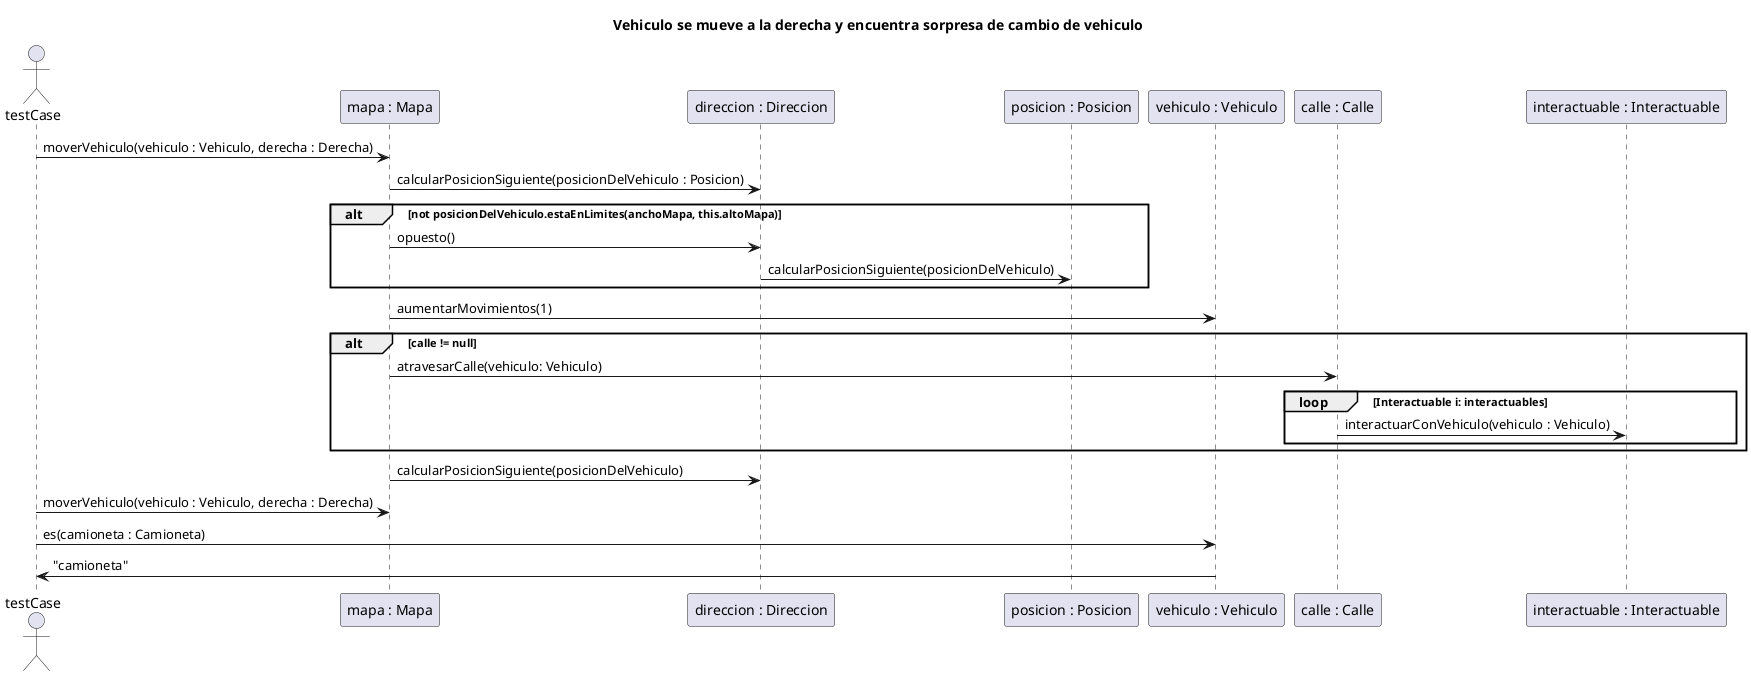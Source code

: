 @startuml
title "Vehiculo se mueve a la derecha y encuentra sorpresa de cambio de vehiculo"
actor testCase

testCase -> "mapa : Mapa" : moverVehiculo(vehiculo : Vehiculo, derecha : Derecha)
"mapa : Mapa" -> "direccion : Direccion" : calcularPosicionSiguiente(posicionDelVehiculo : Posicion)
alt not posicionDelVehiculo.estaEnLimites(anchoMapa, this.altoMapa)
"mapa : Mapa" -> "direccion : Direccion" : opuesto()
"direccion : Direccion" -> "posicion : Posicion" : calcularPosicionSiguiente(posicionDelVehiculo)
end
"mapa : Mapa" -> "vehiculo : Vehiculo" : aumentarMovimientos(1)
alt calle != null
"mapa : Mapa" -> "calle : Calle" : atravesarCalle(vehiculo: Vehiculo)
loop Interactuable i: interactuables
"calle : Calle" -> "interactuable : Interactuable" : interactuarConVehiculo(vehiculo : Vehiculo)
end
end
"mapa : Mapa" -> "direccion : Direccion" : calcularPosicionSiguiente(posicionDelVehiculo)
testCase -> "mapa : Mapa" : moverVehiculo(vehiculo : Vehiculo, derecha : Derecha)
testCase -> "vehiculo : Vehiculo" : es(camioneta : Camioneta)
"vehiculo : Vehiculo" -> testCase : "camioneta"
@enduml
